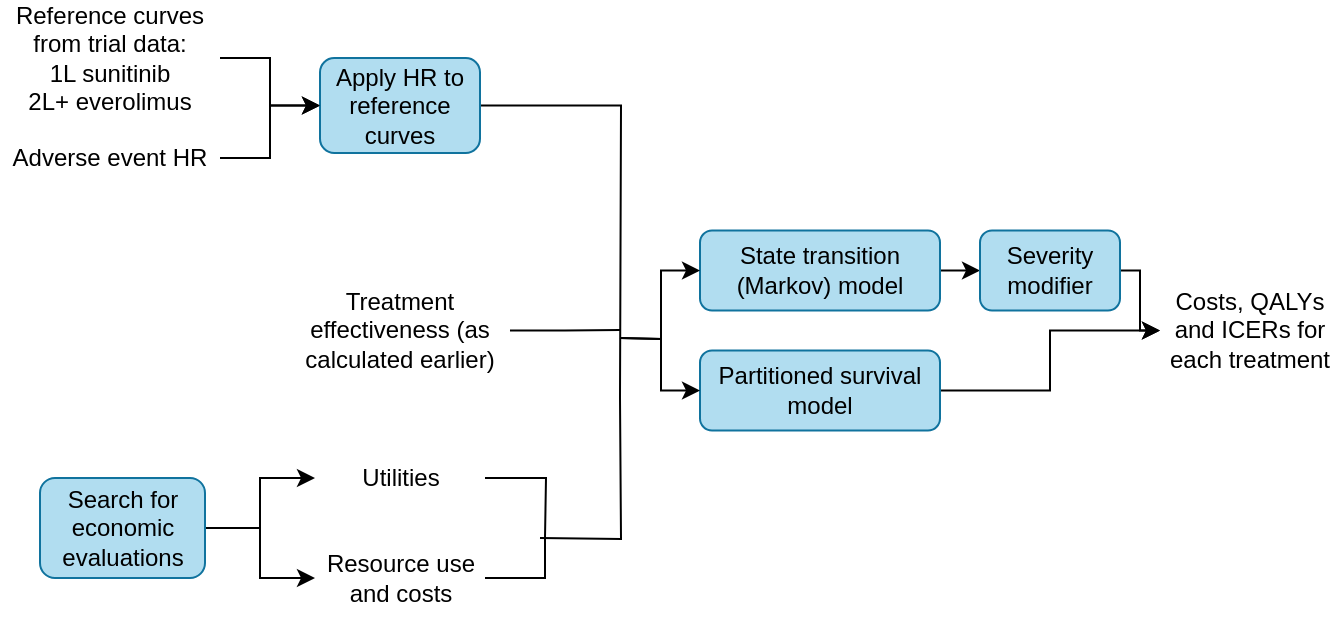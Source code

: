 <mxfile version="24.7.13">
  <diagram name="Page-1" id="BF-N7P3xVQ1ct8htm8zQ">
    <mxGraphModel dx="2074" dy="1180" grid="1" gridSize="10" guides="1" tooltips="1" connect="1" arrows="1" fold="1" page="1" pageScale="1" pageWidth="827" pageHeight="1169" math="0" shadow="0">
      <root>
        <mxCell id="0" />
        <mxCell id="1" parent="0" />
        <mxCell id="tepPoc68Ynostsxfefrb-66" style="edgeStyle=orthogonalEdgeStyle;rounded=0;orthogonalLoop=1;jettySize=auto;html=1;exitX=1;exitY=0.5;exitDx=0;exitDy=0;endArrow=none;endFill=0;" parent="1" source="tepPoc68Ynostsxfefrb-40" edge="1">
          <mxGeometry relative="1" as="geometry">
            <mxPoint x="390" y="196" as="targetPoint" />
          </mxGeometry>
        </mxCell>
        <mxCell id="tepPoc68Ynostsxfefrb-40" value="Treatment effectiveness (as calculated earlier)" style="rounded=1;whiteSpace=wrap;html=1;fillColor=none;strokeColor=none;" parent="1" vertex="1">
          <mxGeometry x="225" y="155" width="110" height="82.5" as="geometry" />
        </mxCell>
        <mxCell id="tepPoc68Ynostsxfefrb-49" style="edgeStyle=orthogonalEdgeStyle;rounded=0;orthogonalLoop=1;jettySize=auto;html=1;exitX=1;exitY=0.5;exitDx=0;exitDy=0;entryX=0;entryY=0.5;entryDx=0;entryDy=0;" parent="1" source="tepPoc68Ynostsxfefrb-46" target="tepPoc68Ynostsxfefrb-48" edge="1">
          <mxGeometry relative="1" as="geometry" />
        </mxCell>
        <mxCell id="tepPoc68Ynostsxfefrb-46" value="Adverse event HR" style="rounded=1;whiteSpace=wrap;html=1;fillColor=none;strokeColor=none;" parent="1" vertex="1">
          <mxGeometry x="80" y="95" width="110" height="30" as="geometry" />
        </mxCell>
        <mxCell id="tepPoc68Ynostsxfefrb-61" style="edgeStyle=orthogonalEdgeStyle;rounded=0;orthogonalLoop=1;jettySize=auto;html=1;exitX=1;exitY=0.5;exitDx=0;exitDy=0;endArrow=none;endFill=0;" parent="1" source="tepPoc68Ynostsxfefrb-48" edge="1">
          <mxGeometry relative="1" as="geometry">
            <mxPoint x="390" y="230" as="targetPoint" />
          </mxGeometry>
        </mxCell>
        <mxCell id="tepPoc68Ynostsxfefrb-48" value="Apply HR to reference curves" style="rounded=1;whiteSpace=wrap;html=1;fillColor=#b1ddf0;strokeColor=#10739e;" parent="1" vertex="1">
          <mxGeometry x="240" y="60" width="80" height="47.5" as="geometry" />
        </mxCell>
        <mxCell id="tepPoc68Ynostsxfefrb-64" style="edgeStyle=orthogonalEdgeStyle;rounded=0;orthogonalLoop=1;jettySize=auto;html=1;exitX=1;exitY=0.5;exitDx=0;exitDy=0;endArrow=none;endFill=0;" parent="1" source="tepPoc68Ynostsxfefrb-50" edge="1">
          <mxGeometry relative="1" as="geometry">
            <mxPoint x="352.5" y="300" as="targetPoint" />
            <Array as="points">
              <mxPoint x="352.5" y="320" />
            </Array>
          </mxGeometry>
        </mxCell>
        <mxCell id="tepPoc68Ynostsxfefrb-50" value="Resource use and costs" style="rounded=1;whiteSpace=wrap;html=1;fillColor=none;strokeColor=none;" parent="1" vertex="1">
          <mxGeometry x="237.5" y="300" width="85" height="40" as="geometry" />
        </mxCell>
        <mxCell id="tepPoc68Ynostsxfefrb-53" style="edgeStyle=orthogonalEdgeStyle;rounded=0;orthogonalLoop=1;jettySize=auto;html=1;exitX=1;exitY=0.5;exitDx=0;exitDy=0;entryX=0;entryY=0.5;entryDx=0;entryDy=0;" parent="1" source="tepPoc68Ynostsxfefrb-52" target="tepPoc68Ynostsxfefrb-50" edge="1">
          <mxGeometry relative="1" as="geometry" />
        </mxCell>
        <mxCell id="tepPoc68Ynostsxfefrb-55" style="edgeStyle=orthogonalEdgeStyle;rounded=0;orthogonalLoop=1;jettySize=auto;html=1;exitX=1;exitY=0.5;exitDx=0;exitDy=0;entryX=0;entryY=0.5;entryDx=0;entryDy=0;" parent="1" source="tepPoc68Ynostsxfefrb-52" target="tepPoc68Ynostsxfefrb-54" edge="1">
          <mxGeometry relative="1" as="geometry" />
        </mxCell>
        <mxCell id="tepPoc68Ynostsxfefrb-52" value="Search for economic evaluations" style="rounded=1;whiteSpace=wrap;html=1;fillColor=#b1ddf0;strokeColor=#10739e;" parent="1" vertex="1">
          <mxGeometry x="100" y="270" width="82.5" height="50" as="geometry" />
        </mxCell>
        <mxCell id="tepPoc68Ynostsxfefrb-63" style="edgeStyle=orthogonalEdgeStyle;rounded=0;orthogonalLoop=1;jettySize=auto;html=1;exitX=1;exitY=0.5;exitDx=0;exitDy=0;endArrow=none;endFill=0;" parent="1" source="tepPoc68Ynostsxfefrb-54" edge="1">
          <mxGeometry relative="1" as="geometry">
            <mxPoint x="352.5" y="300" as="targetPoint" />
          </mxGeometry>
        </mxCell>
        <mxCell id="tepPoc68Ynostsxfefrb-54" value="Utilities" style="rounded=1;whiteSpace=wrap;html=1;fillColor=none;strokeColor=none;" parent="1" vertex="1">
          <mxGeometry x="237.5" y="260" width="85" height="20" as="geometry" />
        </mxCell>
        <mxCell id="tepPoc68Ynostsxfefrb-73" style="edgeStyle=orthogonalEdgeStyle;rounded=0;orthogonalLoop=1;jettySize=auto;html=1;exitX=1;exitY=0.5;exitDx=0;exitDy=0;entryX=0;entryY=0.5;entryDx=0;entryDy=0;" parent="1" source="tepPoc68Ynostsxfefrb-56" target="tepPoc68Ynostsxfefrb-71" edge="1">
          <mxGeometry relative="1" as="geometry" />
        </mxCell>
        <mxCell id="tepPoc68Ynostsxfefrb-56" value="State transition (Markov) model" style="rounded=1;whiteSpace=wrap;html=1;fillColor=#b1ddf0;strokeColor=#10739e;" parent="1" vertex="1">
          <mxGeometry x="430" y="146.25" width="120" height="40" as="geometry" />
        </mxCell>
        <mxCell id="tepPoc68Ynostsxfefrb-75" style="edgeStyle=orthogonalEdgeStyle;rounded=0;orthogonalLoop=1;jettySize=auto;html=1;exitX=1;exitY=0.5;exitDx=0;exitDy=0;entryX=0;entryY=0.5;entryDx=0;entryDy=0;" parent="1" source="tepPoc68Ynostsxfefrb-57" target="tepPoc68Ynostsxfefrb-58" edge="1">
          <mxGeometry relative="1" as="geometry" />
        </mxCell>
        <mxCell id="tepPoc68Ynostsxfefrb-57" value="Partitioned survival model" style="rounded=1;whiteSpace=wrap;html=1;fillColor=#b1ddf0;strokeColor=#10739e;" parent="1" vertex="1">
          <mxGeometry x="430" y="206.25" width="120" height="40" as="geometry" />
        </mxCell>
        <mxCell id="tepPoc68Ynostsxfefrb-58" value="Costs, QALYs and ICERs for each treatment" style="rounded=0;whiteSpace=wrap;html=1;fillColor=none;strokeColor=none;" parent="1" vertex="1">
          <mxGeometry x="660" y="172.5" width="90" height="47.5" as="geometry" />
        </mxCell>
        <mxCell id="tepPoc68Ynostsxfefrb-67" value="" style="endArrow=classic;html=1;rounded=0;entryX=0;entryY=0.5;entryDx=0;entryDy=0;edgeStyle=orthogonalEdgeStyle;" parent="1" target="tepPoc68Ynostsxfefrb-56" edge="1">
          <mxGeometry width="50" height="50" relative="1" as="geometry">
            <mxPoint x="390" y="200" as="sourcePoint" />
            <mxPoint x="420" y="260" as="targetPoint" />
          </mxGeometry>
        </mxCell>
        <mxCell id="tepPoc68Ynostsxfefrb-68" value="" style="endArrow=classic;html=1;rounded=0;entryX=0;entryY=0.5;entryDx=0;entryDy=0;edgeStyle=orthogonalEdgeStyle;" parent="1" target="tepPoc68Ynostsxfefrb-57" edge="1">
          <mxGeometry width="50" height="50" relative="1" as="geometry">
            <mxPoint x="390" y="200" as="sourcePoint" />
            <mxPoint x="420" y="260" as="targetPoint" />
          </mxGeometry>
        </mxCell>
        <mxCell id="tepPoc68Ynostsxfefrb-70" style="edgeStyle=orthogonalEdgeStyle;rounded=0;orthogonalLoop=1;jettySize=auto;html=1;exitX=1;exitY=0.5;exitDx=0;exitDy=0;entryX=0;entryY=0.5;entryDx=0;entryDy=0;" parent="1" source="tepPoc68Ynostsxfefrb-69" target="tepPoc68Ynostsxfefrb-48" edge="1">
          <mxGeometry relative="1" as="geometry" />
        </mxCell>
        <mxCell id="tepPoc68Ynostsxfefrb-69" value="Reference curves from trial data:&lt;div&gt;1L sunitinib&lt;/div&gt;&lt;div&gt;2L+ everolimus&lt;/div&gt;" style="rounded=1;whiteSpace=wrap;html=1;fillColor=none;strokeColor=none;" parent="1" vertex="1">
          <mxGeometry x="80" y="40" width="110" height="40" as="geometry" />
        </mxCell>
        <mxCell id="tepPoc68Ynostsxfefrb-76" style="edgeStyle=orthogonalEdgeStyle;rounded=0;orthogonalLoop=1;jettySize=auto;html=1;exitX=1;exitY=0.5;exitDx=0;exitDy=0;entryX=0;entryY=0.5;entryDx=0;entryDy=0;" parent="1" source="tepPoc68Ynostsxfefrb-71" target="tepPoc68Ynostsxfefrb-58" edge="1">
          <mxGeometry relative="1" as="geometry">
            <Array as="points">
              <mxPoint x="650" y="166" />
              <mxPoint x="650" y="196" />
            </Array>
          </mxGeometry>
        </mxCell>
        <mxCell id="tepPoc68Ynostsxfefrb-71" value="Severity modifier" style="rounded=1;whiteSpace=wrap;html=1;fillColor=#b1ddf0;strokeColor=#10739e;" parent="1" vertex="1">
          <mxGeometry x="570" y="146.25" width="70" height="40" as="geometry" />
        </mxCell>
        <mxCell id="qADQwhYDoin8g3qc9P1L-1" value="" style="endArrow=none;html=1;rounded=0;edgeStyle=orthogonalEdgeStyle;endFill=0;" edge="1" parent="1">
          <mxGeometry width="50" height="50" relative="1" as="geometry">
            <mxPoint x="350" y="300" as="sourcePoint" />
            <mxPoint x="390" y="230" as="targetPoint" />
          </mxGeometry>
        </mxCell>
      </root>
    </mxGraphModel>
  </diagram>
</mxfile>
